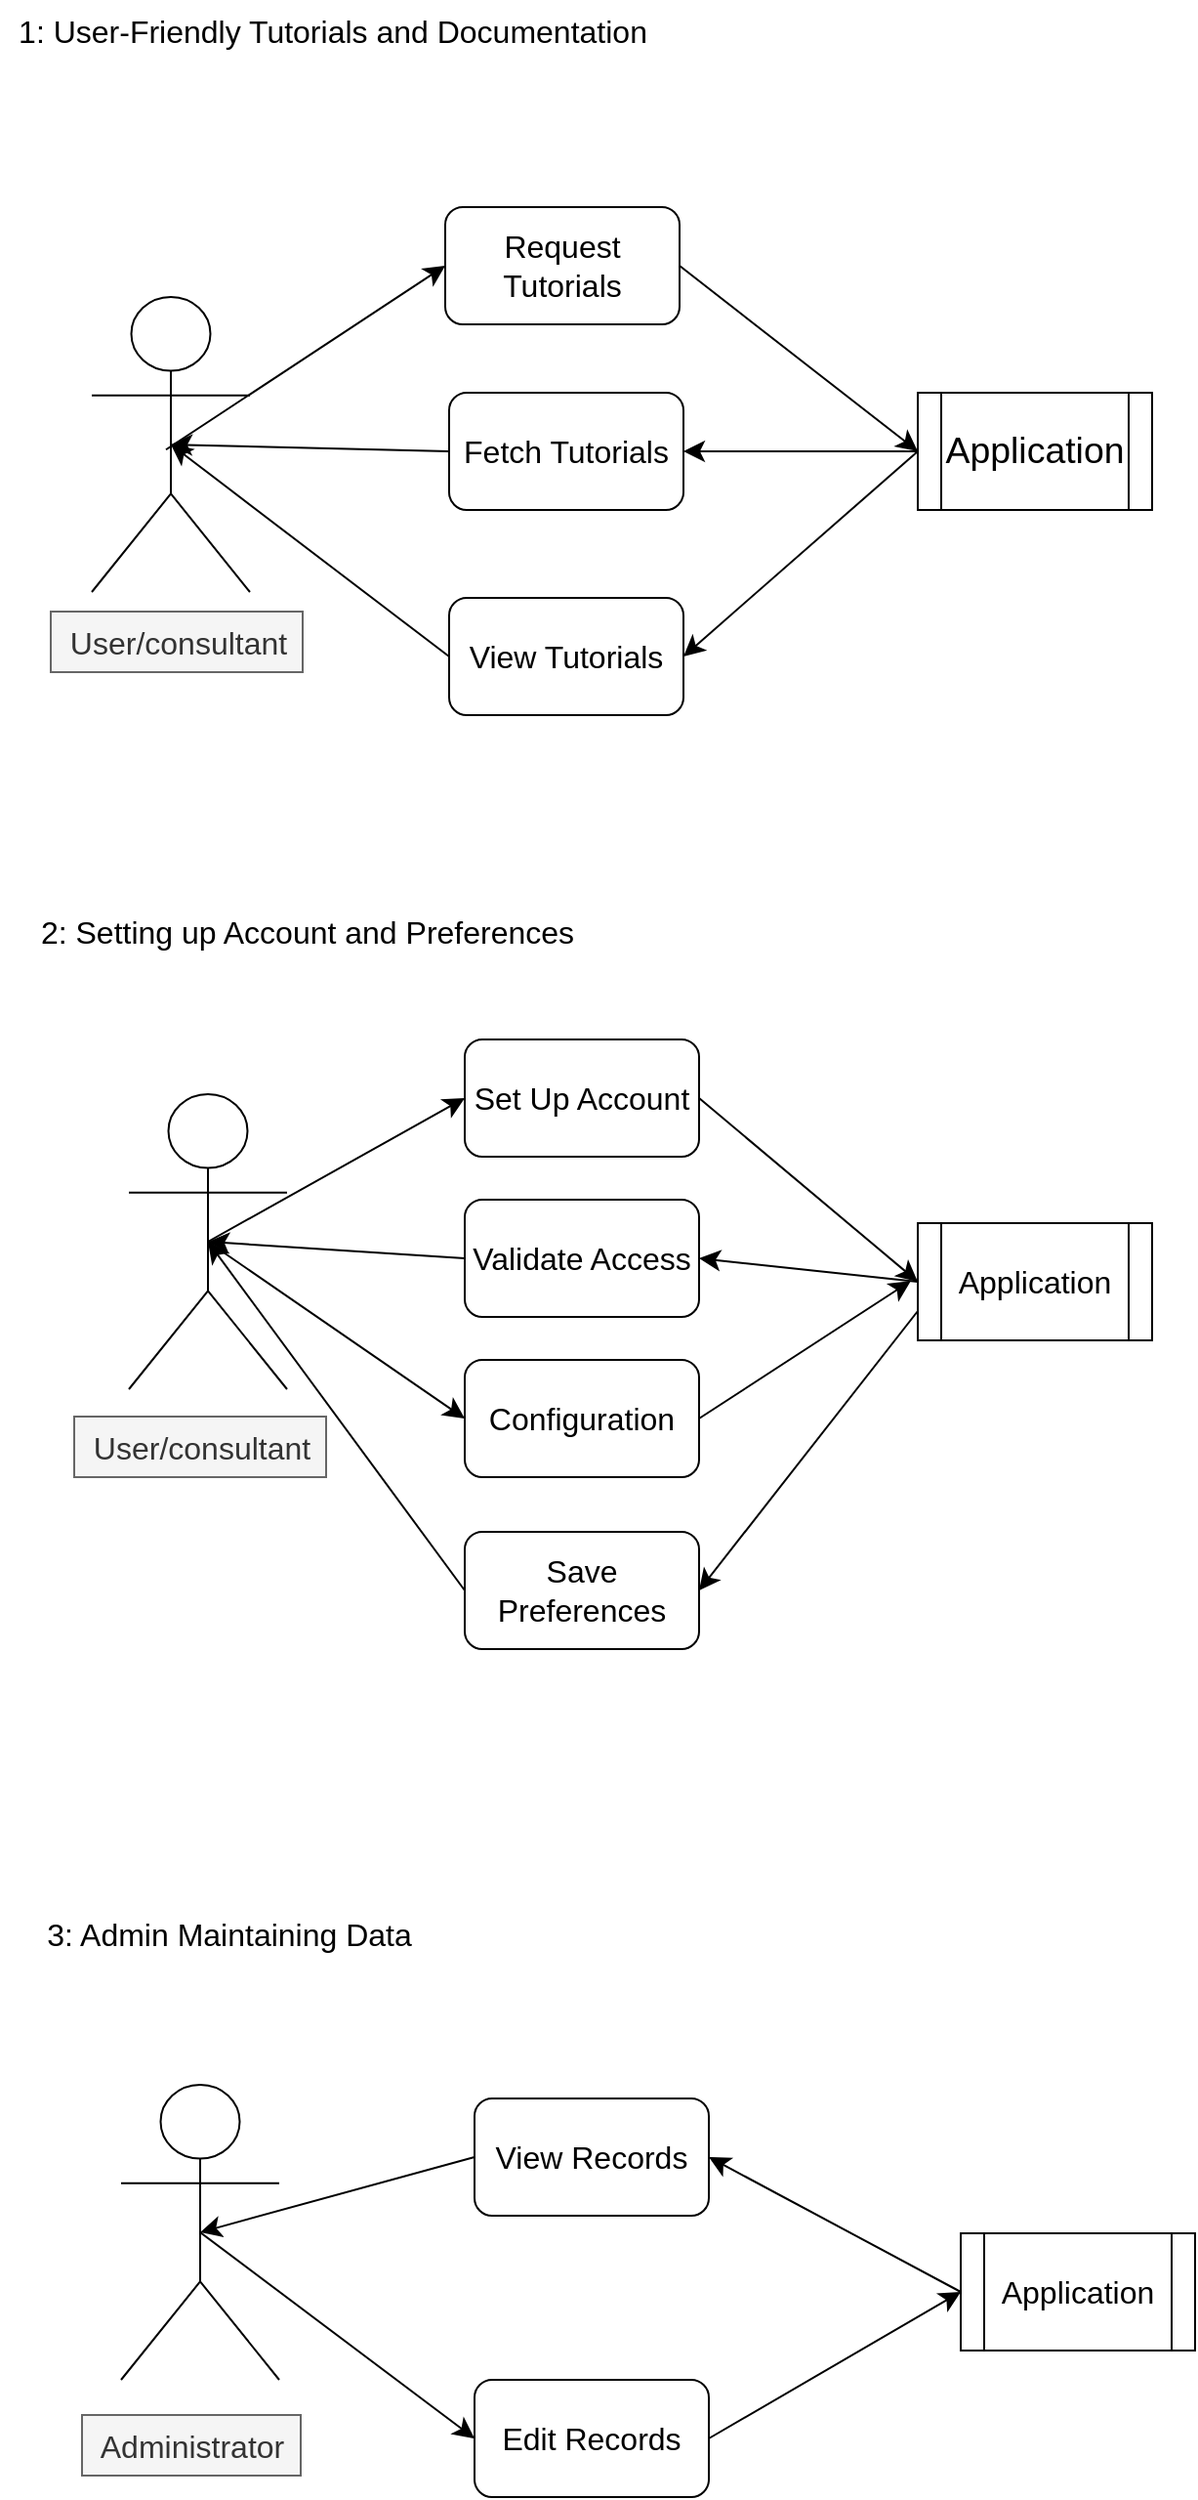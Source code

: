 <mxfile version="22.0.8" type="github">
  <diagram name="Страница — 1" id="sTQEukDYqv_uL3zSEsN6">
    <mxGraphModel dx="1450" dy="999" grid="0" gridSize="10" guides="1" tooltips="1" connect="1" arrows="1" fold="1" page="0" pageScale="1" pageWidth="827" pageHeight="1169" math="0" shadow="0">
      <root>
        <mxCell id="0" />
        <mxCell id="1" parent="0" />
        <mxCell id="AhHNX8KqPhmN-vCBbIYN-22" value="" style="edgeStyle=none;curved=1;rounded=0;orthogonalLoop=1;jettySize=auto;html=1;fontSize=12;startSize=8;endSize=8;entryX=0;entryY=0.5;entryDx=0;entryDy=0;" edge="1" parent="1" target="AhHNX8KqPhmN-vCBbIYN-5">
          <mxGeometry relative="1" as="geometry">
            <mxPoint x="-89" y="46.12" as="sourcePoint" />
            <mxPoint x="13" y="47.883" as="targetPoint" />
          </mxGeometry>
        </mxCell>
        <mxCell id="AhHNX8KqPhmN-vCBbIYN-2" value="" style="shape=umlActor;verticalLabelPosition=bottom;verticalAlign=top;html=1;outlineConnect=0;fontSize=16;" vertex="1" parent="1">
          <mxGeometry x="-127" y="-32" width="81" height="151" as="geometry" />
        </mxCell>
        <mxCell id="AhHNX8KqPhmN-vCBbIYN-4" value="User/consultant" style="text;html=1;align=center;verticalAlign=middle;resizable=0;points=[];autosize=1;strokeColor=#666666;fillColor=#f5f5f5;fontSize=16;fontColor=#333333;" vertex="1" parent="1">
          <mxGeometry x="-148" y="129" width="129" height="31" as="geometry" />
        </mxCell>
        <mxCell id="AhHNX8KqPhmN-vCBbIYN-23" style="edgeStyle=none;curved=1;rounded=0;orthogonalLoop=1;jettySize=auto;html=1;exitX=1;exitY=0.5;exitDx=0;exitDy=0;entryX=0;entryY=0.5;entryDx=0;entryDy=0;fontSize=12;startSize=8;endSize=8;" edge="1" parent="1" source="AhHNX8KqPhmN-vCBbIYN-5" target="AhHNX8KqPhmN-vCBbIYN-10">
          <mxGeometry relative="1" as="geometry" />
        </mxCell>
        <mxCell id="AhHNX8KqPhmN-vCBbIYN-5" value="Request Tutorials" style="rounded=1;whiteSpace=wrap;html=1;fontSize=16;" vertex="1" parent="1">
          <mxGeometry x="54" y="-78" width="120" height="60" as="geometry" />
        </mxCell>
        <mxCell id="AhHNX8KqPhmN-vCBbIYN-27" style="edgeStyle=none;curved=1;rounded=0;orthogonalLoop=1;jettySize=auto;html=1;exitX=0;exitY=0.5;exitDx=0;exitDy=0;fontSize=12;startSize=8;endSize=8;entryX=0.5;entryY=0.5;entryDx=0;entryDy=0;entryPerimeter=0;" edge="1" parent="1" source="AhHNX8KqPhmN-vCBbIYN-6" target="AhHNX8KqPhmN-vCBbIYN-2">
          <mxGeometry relative="1" as="geometry" />
        </mxCell>
        <mxCell id="AhHNX8KqPhmN-vCBbIYN-6" value="Fetch Tutorials" style="rounded=1;whiteSpace=wrap;html=1;fontSize=16;" vertex="1" parent="1">
          <mxGeometry x="56" y="17" width="120" height="60" as="geometry" />
        </mxCell>
        <mxCell id="AhHNX8KqPhmN-vCBbIYN-7" value="View Tutorials" style="rounded=1;whiteSpace=wrap;html=1;fontSize=16;" vertex="1" parent="1">
          <mxGeometry x="56" y="122" width="120" height="60" as="geometry" />
        </mxCell>
        <mxCell id="AhHNX8KqPhmN-vCBbIYN-24" style="edgeStyle=none;curved=1;rounded=0;orthogonalLoop=1;jettySize=auto;html=1;exitX=0;exitY=0.5;exitDx=0;exitDy=0;entryX=1;entryY=0.5;entryDx=0;entryDy=0;fontSize=12;startSize=8;endSize=8;" edge="1" parent="1" source="AhHNX8KqPhmN-vCBbIYN-10" target="AhHNX8KqPhmN-vCBbIYN-6">
          <mxGeometry relative="1" as="geometry" />
        </mxCell>
        <mxCell id="AhHNX8KqPhmN-vCBbIYN-25" style="edgeStyle=none;curved=1;rounded=0;orthogonalLoop=1;jettySize=auto;html=1;exitX=0;exitY=0.5;exitDx=0;exitDy=0;entryX=1;entryY=0.5;entryDx=0;entryDy=0;fontSize=12;startSize=8;endSize=8;" edge="1" parent="1" source="AhHNX8KqPhmN-vCBbIYN-10" target="AhHNX8KqPhmN-vCBbIYN-7">
          <mxGeometry relative="1" as="geometry" />
        </mxCell>
        <mxCell id="AhHNX8KqPhmN-vCBbIYN-10" value="&lt;h3&gt;&lt;span style=&quot;font-weight: normal;&quot;&gt;Application&lt;/span&gt;&lt;/h3&gt;" style="shape=process;whiteSpace=wrap;html=1;backgroundOutline=1;fontSize=16;" vertex="1" parent="1">
          <mxGeometry x="296" y="17" width="120" height="60" as="geometry" />
        </mxCell>
        <mxCell id="AhHNX8KqPhmN-vCBbIYN-26" style="edgeStyle=none;curved=1;rounded=0;orthogonalLoop=1;jettySize=auto;html=1;exitX=0;exitY=0.5;exitDx=0;exitDy=0;entryX=0.5;entryY=0.5;entryDx=0;entryDy=0;entryPerimeter=0;fontSize=12;startSize=8;endSize=8;" edge="1" parent="1" source="AhHNX8KqPhmN-vCBbIYN-7" target="AhHNX8KqPhmN-vCBbIYN-2">
          <mxGeometry relative="1" as="geometry" />
        </mxCell>
        <mxCell id="AhHNX8KqPhmN-vCBbIYN-28" value="1: User-Friendly Tutorials and Documentation" style="text;html=1;align=center;verticalAlign=middle;resizable=0;points=[];autosize=1;strokeColor=none;fillColor=none;fontSize=16;" vertex="1" parent="1">
          <mxGeometry x="-174" y="-184" width="340" height="31" as="geometry" />
        </mxCell>
        <mxCell id="AhHNX8KqPhmN-vCBbIYN-29" value=" 2: Setting up Account and Preferences" style="text;html=1;align=center;verticalAlign=middle;resizable=0;points=[];autosize=1;strokeColor=none;fillColor=none;fontSize=16;" vertex="1" parent="1">
          <mxGeometry x="-163" y="277" width="291" height="31" as="geometry" />
        </mxCell>
        <mxCell id="AhHNX8KqPhmN-vCBbIYN-31" style="edgeStyle=none;curved=1;rounded=0;orthogonalLoop=1;jettySize=auto;html=1;exitX=0.5;exitY=0.5;exitDx=0;exitDy=0;exitPerimeter=0;fontSize=12;startSize=8;endSize=8;entryX=0;entryY=0.5;entryDx=0;entryDy=0;" edge="1" parent="1" source="AhHNX8KqPhmN-vCBbIYN-30" target="AhHNX8KqPhmN-vCBbIYN-32">
          <mxGeometry relative="1" as="geometry">
            <mxPoint x="43.6" y="392.4" as="targetPoint" />
          </mxGeometry>
        </mxCell>
        <mxCell id="AhHNX8KqPhmN-vCBbIYN-43" style="edgeStyle=none;curved=1;rounded=0;orthogonalLoop=1;jettySize=auto;html=1;exitX=0.5;exitY=0.5;exitDx=0;exitDy=0;exitPerimeter=0;entryX=0;entryY=0.5;entryDx=0;entryDy=0;fontSize=12;startSize=8;endSize=8;" edge="1" parent="1" source="AhHNX8KqPhmN-vCBbIYN-30" target="AhHNX8KqPhmN-vCBbIYN-42">
          <mxGeometry relative="1" as="geometry" />
        </mxCell>
        <mxCell id="AhHNX8KqPhmN-vCBbIYN-30" value="" style="shape=umlActor;verticalLabelPosition=bottom;verticalAlign=top;html=1;outlineConnect=0;fontSize=16;" vertex="1" parent="1">
          <mxGeometry x="-108" y="376" width="81" height="151" as="geometry" />
        </mxCell>
        <mxCell id="AhHNX8KqPhmN-vCBbIYN-37" style="edgeStyle=none;curved=1;rounded=0;orthogonalLoop=1;jettySize=auto;html=1;exitX=1;exitY=0.5;exitDx=0;exitDy=0;entryX=0;entryY=0.5;entryDx=0;entryDy=0;fontSize=12;startSize=8;endSize=8;" edge="1" parent="1" source="AhHNX8KqPhmN-vCBbIYN-32" target="AhHNX8KqPhmN-vCBbIYN-36">
          <mxGeometry relative="1" as="geometry" />
        </mxCell>
        <mxCell id="AhHNX8KqPhmN-vCBbIYN-32" value="Set Up Account" style="rounded=1;whiteSpace=wrap;html=1;fontSize=16;" vertex="1" parent="1">
          <mxGeometry x="64" y="348" width="120" height="60" as="geometry" />
        </mxCell>
        <mxCell id="AhHNX8KqPhmN-vCBbIYN-39" style="edgeStyle=none;curved=1;rounded=0;orthogonalLoop=1;jettySize=auto;html=1;exitX=0;exitY=0.5;exitDx=0;exitDy=0;entryX=1;entryY=0.5;entryDx=0;entryDy=0;fontSize=12;startSize=8;endSize=8;" edge="1" parent="1" source="AhHNX8KqPhmN-vCBbIYN-36" target="AhHNX8KqPhmN-vCBbIYN-38">
          <mxGeometry relative="1" as="geometry" />
        </mxCell>
        <mxCell id="AhHNX8KqPhmN-vCBbIYN-46" style="edgeStyle=none;curved=1;rounded=0;orthogonalLoop=1;jettySize=auto;html=1;exitX=0;exitY=0.75;exitDx=0;exitDy=0;entryX=1;entryY=0.5;entryDx=0;entryDy=0;fontSize=12;startSize=8;endSize=8;" edge="1" parent="1" source="AhHNX8KqPhmN-vCBbIYN-36" target="AhHNX8KqPhmN-vCBbIYN-45">
          <mxGeometry relative="1" as="geometry" />
        </mxCell>
        <mxCell id="AhHNX8KqPhmN-vCBbIYN-36" value="Application" style="shape=process;whiteSpace=wrap;html=1;backgroundOutline=1;fontSize=16;" vertex="1" parent="1">
          <mxGeometry x="296" y="442" width="120" height="60" as="geometry" />
        </mxCell>
        <mxCell id="AhHNX8KqPhmN-vCBbIYN-38" value="Validate Access" style="rounded=1;whiteSpace=wrap;html=1;fontSize=16;" vertex="1" parent="1">
          <mxGeometry x="64" y="430" width="120" height="60" as="geometry" />
        </mxCell>
        <mxCell id="AhHNX8KqPhmN-vCBbIYN-40" style="edgeStyle=none;curved=1;rounded=0;orthogonalLoop=1;jettySize=auto;html=1;exitX=0;exitY=0.5;exitDx=0;exitDy=0;entryX=0.5;entryY=0.5;entryDx=0;entryDy=0;entryPerimeter=0;fontSize=12;startSize=8;endSize=8;" edge="1" parent="1" source="AhHNX8KqPhmN-vCBbIYN-38" target="AhHNX8KqPhmN-vCBbIYN-30">
          <mxGeometry relative="1" as="geometry" />
        </mxCell>
        <mxCell id="AhHNX8KqPhmN-vCBbIYN-44" style="edgeStyle=none;curved=1;rounded=0;orthogonalLoop=1;jettySize=auto;html=1;exitX=1;exitY=0.5;exitDx=0;exitDy=0;fontSize=12;startSize=8;endSize=8;" edge="1" parent="1" source="AhHNX8KqPhmN-vCBbIYN-42">
          <mxGeometry relative="1" as="geometry">
            <mxPoint x="292.4" y="471.6" as="targetPoint" />
          </mxGeometry>
        </mxCell>
        <mxCell id="AhHNX8KqPhmN-vCBbIYN-42" value="Configuration" style="rounded=1;whiteSpace=wrap;html=1;fontSize=16;" vertex="1" parent="1">
          <mxGeometry x="64" y="512" width="120" height="60" as="geometry" />
        </mxCell>
        <mxCell id="AhHNX8KqPhmN-vCBbIYN-45" value="Save Preferences" style="rounded=1;whiteSpace=wrap;html=1;fontSize=16;" vertex="1" parent="1">
          <mxGeometry x="64" y="600" width="120" height="60" as="geometry" />
        </mxCell>
        <mxCell id="AhHNX8KqPhmN-vCBbIYN-47" style="edgeStyle=none;curved=1;rounded=0;orthogonalLoop=1;jettySize=auto;html=1;exitX=0;exitY=0.5;exitDx=0;exitDy=0;entryX=0.5;entryY=0.5;entryDx=0;entryDy=0;entryPerimeter=0;fontSize=12;startSize=8;endSize=8;" edge="1" parent="1" source="AhHNX8KqPhmN-vCBbIYN-45" target="AhHNX8KqPhmN-vCBbIYN-30">
          <mxGeometry relative="1" as="geometry" />
        </mxCell>
        <mxCell id="AhHNX8KqPhmN-vCBbIYN-48" value="User/consultant" style="text;html=1;align=center;verticalAlign=middle;resizable=0;points=[];autosize=1;strokeColor=#666666;fillColor=#f5f5f5;fontSize=16;fontColor=#333333;" vertex="1" parent="1">
          <mxGeometry x="-136" y="541" width="129" height="31" as="geometry" />
        </mxCell>
        <mxCell id="AhHNX8KqPhmN-vCBbIYN-49" value="3: Admin Maintaining Data" style="text;html=1;align=center;verticalAlign=middle;resizable=0;points=[];autosize=1;strokeColor=none;fillColor=none;fontSize=16;" vertex="1" parent="1">
          <mxGeometry x="-160" y="790" width="205" height="31" as="geometry" />
        </mxCell>
        <mxCell id="AhHNX8KqPhmN-vCBbIYN-58" style="edgeStyle=none;curved=1;rounded=0;orthogonalLoop=1;jettySize=auto;html=1;exitX=0.5;exitY=0.5;exitDx=0;exitDy=0;exitPerimeter=0;entryX=0;entryY=0.5;entryDx=0;entryDy=0;fontSize=12;startSize=8;endSize=8;" edge="1" parent="1" source="AhHNX8KqPhmN-vCBbIYN-50" target="AhHNX8KqPhmN-vCBbIYN-55">
          <mxGeometry relative="1" as="geometry" />
        </mxCell>
        <mxCell id="AhHNX8KqPhmN-vCBbIYN-50" value="" style="shape=umlActor;verticalLabelPosition=bottom;verticalAlign=top;html=1;outlineConnect=0;fontSize=16;" vertex="1" parent="1">
          <mxGeometry x="-112" y="883" width="81" height="151" as="geometry" />
        </mxCell>
        <mxCell id="AhHNX8KqPhmN-vCBbIYN-51" value="View Records" style="rounded=1;whiteSpace=wrap;html=1;fontSize=16;" vertex="1" parent="1">
          <mxGeometry x="69" y="890" width="120" height="60" as="geometry" />
        </mxCell>
        <mxCell id="AhHNX8KqPhmN-vCBbIYN-56" style="edgeStyle=none;curved=1;rounded=0;orthogonalLoop=1;jettySize=auto;html=1;exitX=0;exitY=0.5;exitDx=0;exitDy=0;entryX=1;entryY=0.5;entryDx=0;entryDy=0;fontSize=12;startSize=8;endSize=8;" edge="1" parent="1" source="AhHNX8KqPhmN-vCBbIYN-52" target="AhHNX8KqPhmN-vCBbIYN-51">
          <mxGeometry relative="1" as="geometry" />
        </mxCell>
        <mxCell id="AhHNX8KqPhmN-vCBbIYN-52" value="Application" style="shape=process;whiteSpace=wrap;html=1;backgroundOutline=1;fontSize=16;" vertex="1" parent="1">
          <mxGeometry x="318" y="959" width="120" height="60" as="geometry" />
        </mxCell>
        <mxCell id="AhHNX8KqPhmN-vCBbIYN-54" value="Administrator" style="text;html=1;align=center;verticalAlign=middle;resizable=0;points=[];autosize=1;strokeColor=#666666;fillColor=#f5f5f5;fontSize=16;fontColor=#333333;" vertex="1" parent="1">
          <mxGeometry x="-132" y="1052" width="112" height="31" as="geometry" />
        </mxCell>
        <mxCell id="AhHNX8KqPhmN-vCBbIYN-59" style="edgeStyle=none;curved=1;rounded=0;orthogonalLoop=1;jettySize=auto;html=1;exitX=1;exitY=0.5;exitDx=0;exitDy=0;entryX=0;entryY=0.5;entryDx=0;entryDy=0;fontSize=12;startSize=8;endSize=8;" edge="1" parent="1" source="AhHNX8KqPhmN-vCBbIYN-55" target="AhHNX8KqPhmN-vCBbIYN-52">
          <mxGeometry relative="1" as="geometry" />
        </mxCell>
        <mxCell id="AhHNX8KqPhmN-vCBbIYN-55" value="Edit Records" style="rounded=1;whiteSpace=wrap;html=1;fontSize=16;" vertex="1" parent="1">
          <mxGeometry x="69" y="1034" width="120" height="60" as="geometry" />
        </mxCell>
        <mxCell id="AhHNX8KqPhmN-vCBbIYN-57" style="edgeStyle=none;curved=1;rounded=0;orthogonalLoop=1;jettySize=auto;html=1;exitX=0;exitY=0.5;exitDx=0;exitDy=0;entryX=0.5;entryY=0.5;entryDx=0;entryDy=0;entryPerimeter=0;fontSize=12;startSize=8;endSize=8;" edge="1" parent="1" source="AhHNX8KqPhmN-vCBbIYN-51" target="AhHNX8KqPhmN-vCBbIYN-50">
          <mxGeometry relative="1" as="geometry" />
        </mxCell>
      </root>
    </mxGraphModel>
  </diagram>
</mxfile>
